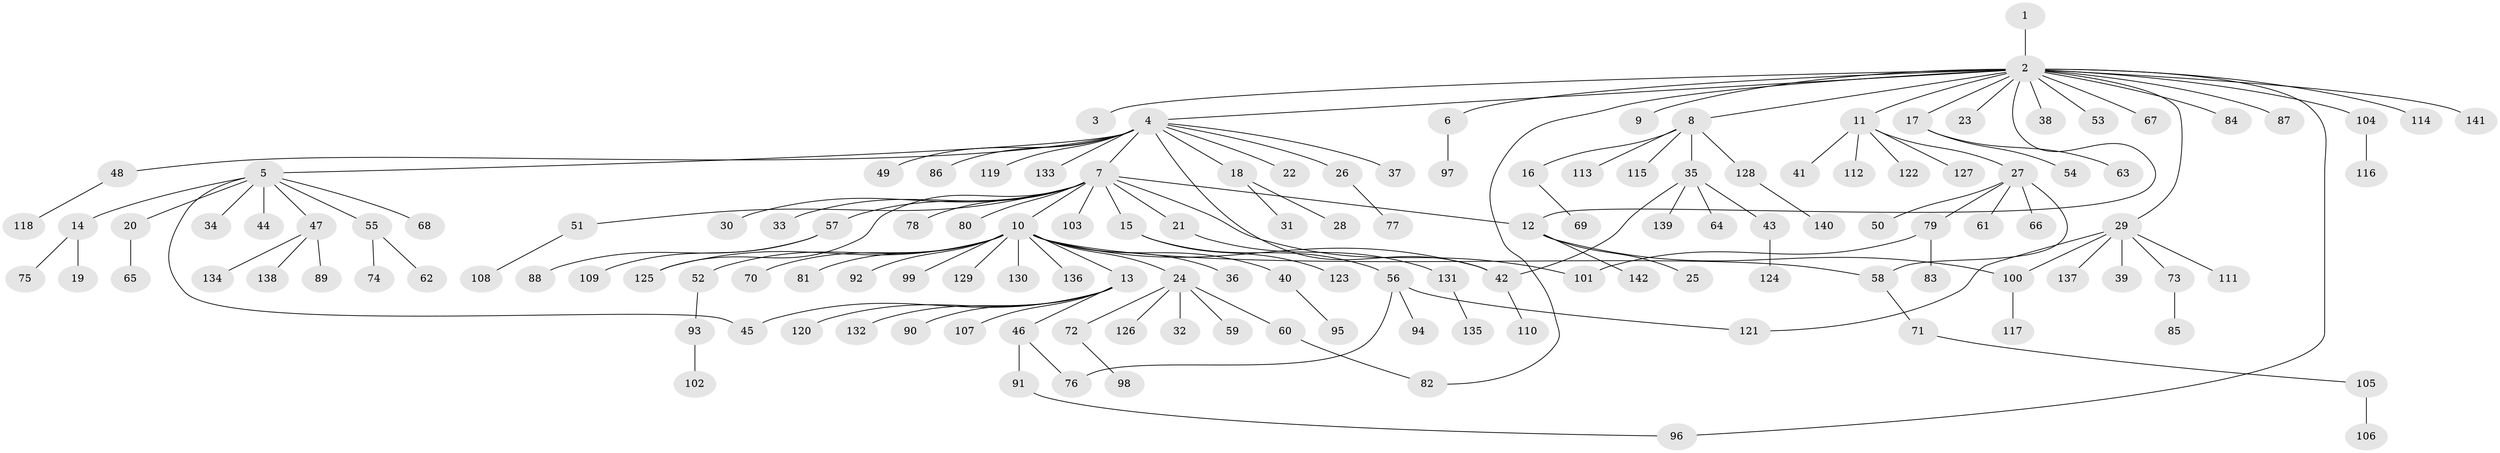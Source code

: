 // coarse degree distribution, {1: 0.5352112676056338, 11: 0.014084507042253521, 12: 0.014084507042253521, 7: 0.028169014084507043, 8: 0.014084507042253521, 5: 0.04225352112676056, 4: 0.028169014084507043, 3: 0.11267605633802817, 2: 0.19718309859154928, 6: 0.014084507042253521}
// Generated by graph-tools (version 1.1) at 2025/50/03/04/25 22:50:14]
// undirected, 142 vertices, 153 edges
graph export_dot {
  node [color=gray90,style=filled];
  1;
  2;
  3;
  4;
  5;
  6;
  7;
  8;
  9;
  10;
  11;
  12;
  13;
  14;
  15;
  16;
  17;
  18;
  19;
  20;
  21;
  22;
  23;
  24;
  25;
  26;
  27;
  28;
  29;
  30;
  31;
  32;
  33;
  34;
  35;
  36;
  37;
  38;
  39;
  40;
  41;
  42;
  43;
  44;
  45;
  46;
  47;
  48;
  49;
  50;
  51;
  52;
  53;
  54;
  55;
  56;
  57;
  58;
  59;
  60;
  61;
  62;
  63;
  64;
  65;
  66;
  67;
  68;
  69;
  70;
  71;
  72;
  73;
  74;
  75;
  76;
  77;
  78;
  79;
  80;
  81;
  82;
  83;
  84;
  85;
  86;
  87;
  88;
  89;
  90;
  91;
  92;
  93;
  94;
  95;
  96;
  97;
  98;
  99;
  100;
  101;
  102;
  103;
  104;
  105;
  106;
  107;
  108;
  109;
  110;
  111;
  112;
  113;
  114;
  115;
  116;
  117;
  118;
  119;
  120;
  121;
  122;
  123;
  124;
  125;
  126;
  127;
  128;
  129;
  130;
  131;
  132;
  133;
  134;
  135;
  136;
  137;
  138;
  139;
  140;
  141;
  142;
  1 -- 2;
  2 -- 3;
  2 -- 4;
  2 -- 6;
  2 -- 8;
  2 -- 9;
  2 -- 11;
  2 -- 12;
  2 -- 17;
  2 -- 23;
  2 -- 29;
  2 -- 38;
  2 -- 53;
  2 -- 67;
  2 -- 82;
  2 -- 84;
  2 -- 87;
  2 -- 96;
  2 -- 104;
  2 -- 114;
  2 -- 141;
  4 -- 5;
  4 -- 7;
  4 -- 18;
  4 -- 22;
  4 -- 26;
  4 -- 37;
  4 -- 42;
  4 -- 48;
  4 -- 49;
  4 -- 86;
  4 -- 119;
  4 -- 133;
  5 -- 14;
  5 -- 20;
  5 -- 34;
  5 -- 44;
  5 -- 45;
  5 -- 47;
  5 -- 55;
  5 -- 68;
  6 -- 97;
  7 -- 10;
  7 -- 12;
  7 -- 15;
  7 -- 21;
  7 -- 30;
  7 -- 33;
  7 -- 51;
  7 -- 57;
  7 -- 78;
  7 -- 80;
  7 -- 101;
  7 -- 103;
  7 -- 125;
  8 -- 16;
  8 -- 35;
  8 -- 113;
  8 -- 115;
  8 -- 128;
  10 -- 13;
  10 -- 24;
  10 -- 36;
  10 -- 40;
  10 -- 42;
  10 -- 52;
  10 -- 58;
  10 -- 70;
  10 -- 81;
  10 -- 92;
  10 -- 99;
  10 -- 125;
  10 -- 129;
  10 -- 130;
  10 -- 136;
  11 -- 27;
  11 -- 41;
  11 -- 112;
  11 -- 122;
  11 -- 127;
  12 -- 25;
  12 -- 100;
  12 -- 142;
  13 -- 45;
  13 -- 46;
  13 -- 90;
  13 -- 107;
  13 -- 120;
  13 -- 132;
  14 -- 19;
  14 -- 75;
  15 -- 56;
  15 -- 123;
  16 -- 69;
  17 -- 54;
  17 -- 63;
  18 -- 28;
  18 -- 31;
  20 -- 65;
  21 -- 131;
  24 -- 32;
  24 -- 59;
  24 -- 60;
  24 -- 72;
  24 -- 126;
  26 -- 77;
  27 -- 50;
  27 -- 58;
  27 -- 61;
  27 -- 66;
  27 -- 79;
  29 -- 39;
  29 -- 73;
  29 -- 100;
  29 -- 111;
  29 -- 121;
  29 -- 137;
  35 -- 42;
  35 -- 43;
  35 -- 64;
  35 -- 139;
  40 -- 95;
  42 -- 110;
  43 -- 124;
  46 -- 76;
  46 -- 91;
  47 -- 89;
  47 -- 134;
  47 -- 138;
  48 -- 118;
  51 -- 108;
  52 -- 93;
  55 -- 62;
  55 -- 74;
  56 -- 76;
  56 -- 94;
  56 -- 121;
  57 -- 88;
  57 -- 109;
  58 -- 71;
  60 -- 82;
  71 -- 105;
  72 -- 98;
  73 -- 85;
  79 -- 83;
  79 -- 101;
  91 -- 96;
  93 -- 102;
  100 -- 117;
  104 -- 116;
  105 -- 106;
  128 -- 140;
  131 -- 135;
}

